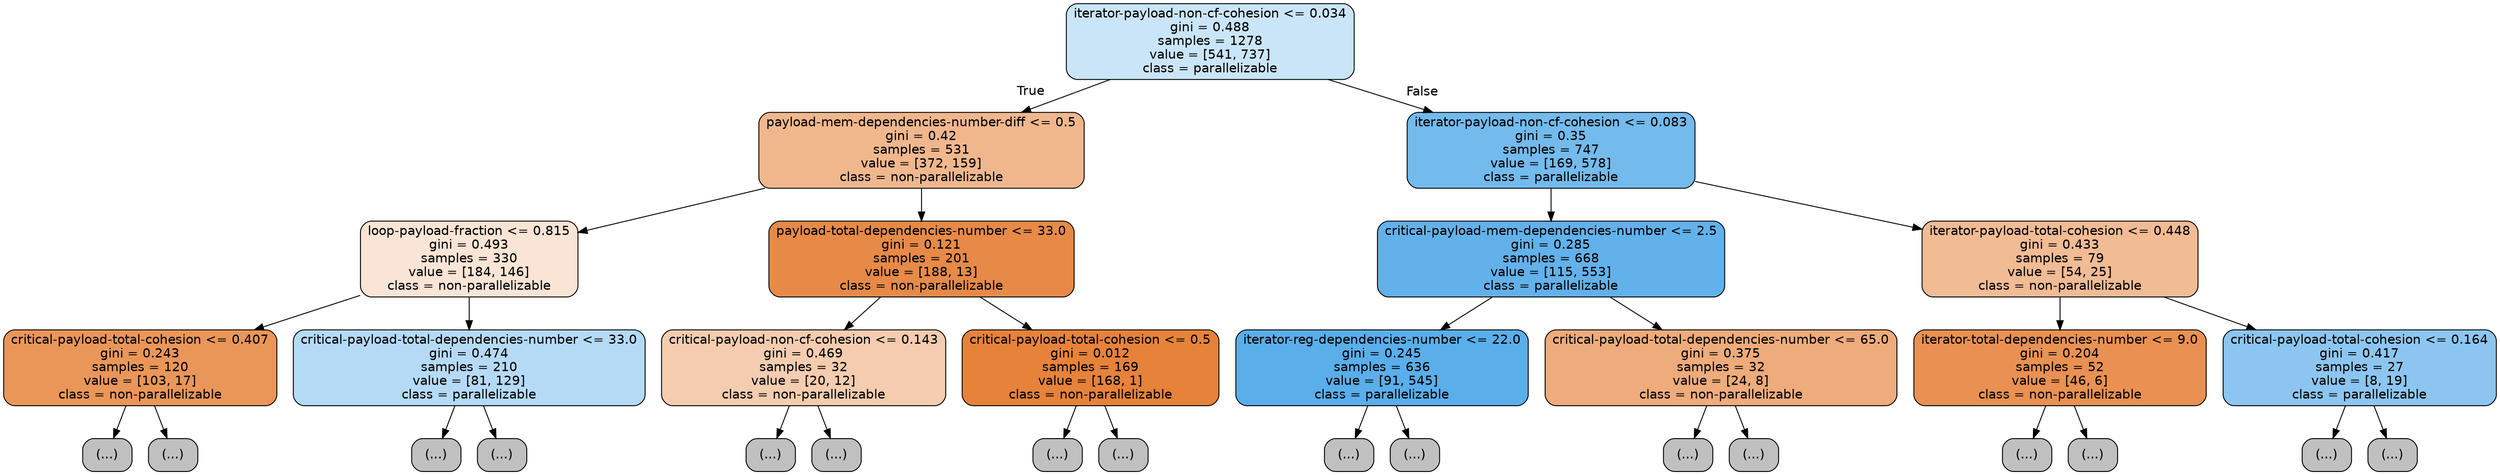 digraph Tree {
node [shape=box, style="filled, rounded", color="black", fontname=helvetica] ;
edge [fontname=helvetica] ;
0 [label="iterator-payload-non-cf-cohesion <= 0.034\ngini = 0.488\nsamples = 1278\nvalue = [541, 737]\nclass = parallelizable", fillcolor="#399de544"] ;
1 [label="payload-mem-dependencies-number-diff <= 0.5\ngini = 0.42\nsamples = 531\nvalue = [372, 159]\nclass = non-parallelizable", fillcolor="#e5813992"] ;
0 -> 1 [labeldistance=2.5, labelangle=45, headlabel="True"] ;
2 [label="loop-payload-fraction <= 0.815\ngini = 0.493\nsamples = 330\nvalue = [184, 146]\nclass = non-parallelizable", fillcolor="#e5813935"] ;
1 -> 2 ;
3 [label="critical-payload-total-cohesion <= 0.407\ngini = 0.243\nsamples = 120\nvalue = [103, 17]\nclass = non-parallelizable", fillcolor="#e58139d5"] ;
2 -> 3 ;
4 [label="(...)", fillcolor="#C0C0C0"] ;
3 -> 4 ;
31 [label="(...)", fillcolor="#C0C0C0"] ;
3 -> 31 ;
32 [label="critical-payload-total-dependencies-number <= 33.0\ngini = 0.474\nsamples = 210\nvalue = [81, 129]\nclass = parallelizable", fillcolor="#399de55f"] ;
2 -> 32 ;
33 [label="(...)", fillcolor="#C0C0C0"] ;
32 -> 33 ;
82 [label="(...)", fillcolor="#C0C0C0"] ;
32 -> 82 ;
87 [label="payload-total-dependencies-number <= 33.0\ngini = 0.121\nsamples = 201\nvalue = [188, 13]\nclass = non-parallelizable", fillcolor="#e58139ed"] ;
1 -> 87 ;
88 [label="critical-payload-non-cf-cohesion <= 0.143\ngini = 0.469\nsamples = 32\nvalue = [20, 12]\nclass = non-parallelizable", fillcolor="#e5813966"] ;
87 -> 88 ;
89 [label="(...)", fillcolor="#C0C0C0"] ;
88 -> 89 ;
94 [label="(...)", fillcolor="#C0C0C0"] ;
88 -> 94 ;
103 [label="critical-payload-total-cohesion <= 0.5\ngini = 0.012\nsamples = 169\nvalue = [168, 1]\nclass = non-parallelizable", fillcolor="#e58139fd"] ;
87 -> 103 ;
104 [label="(...)", fillcolor="#C0C0C0"] ;
103 -> 104 ;
105 [label="(...)", fillcolor="#C0C0C0"] ;
103 -> 105 ;
108 [label="iterator-payload-non-cf-cohesion <= 0.083\ngini = 0.35\nsamples = 747\nvalue = [169, 578]\nclass = parallelizable", fillcolor="#399de5b4"] ;
0 -> 108 [labeldistance=2.5, labelangle=-45, headlabel="False"] ;
109 [label="critical-payload-mem-dependencies-number <= 2.5\ngini = 0.285\nsamples = 668\nvalue = [115, 553]\nclass = parallelizable", fillcolor="#399de5ca"] ;
108 -> 109 ;
110 [label="iterator-reg-dependencies-number <= 22.0\ngini = 0.245\nsamples = 636\nvalue = [91, 545]\nclass = parallelizable", fillcolor="#399de5d4"] ;
109 -> 110 ;
111 [label="(...)", fillcolor="#C0C0C0"] ;
110 -> 111 ;
236 [label="(...)", fillcolor="#C0C0C0"] ;
110 -> 236 ;
237 [label="critical-payload-total-dependencies-number <= 65.0\ngini = 0.375\nsamples = 32\nvalue = [24, 8]\nclass = non-parallelizable", fillcolor="#e58139aa"] ;
109 -> 237 ;
238 [label="(...)", fillcolor="#C0C0C0"] ;
237 -> 238 ;
249 [label="(...)", fillcolor="#C0C0C0"] ;
237 -> 249 ;
252 [label="iterator-payload-total-cohesion <= 0.448\ngini = 0.433\nsamples = 79\nvalue = [54, 25]\nclass = non-parallelizable", fillcolor="#e5813989"] ;
108 -> 252 ;
253 [label="iterator-total-dependencies-number <= 9.0\ngini = 0.204\nsamples = 52\nvalue = [46, 6]\nclass = non-parallelizable", fillcolor="#e58139de"] ;
252 -> 253 ;
254 [label="(...)", fillcolor="#C0C0C0"] ;
253 -> 254 ;
257 [label="(...)", fillcolor="#C0C0C0"] ;
253 -> 257 ;
264 [label="critical-payload-total-cohesion <= 0.164\ngini = 0.417\nsamples = 27\nvalue = [8, 19]\nclass = parallelizable", fillcolor="#399de594"] ;
252 -> 264 ;
265 [label="(...)", fillcolor="#C0C0C0"] ;
264 -> 265 ;
276 [label="(...)", fillcolor="#C0C0C0"] ;
264 -> 276 ;
}